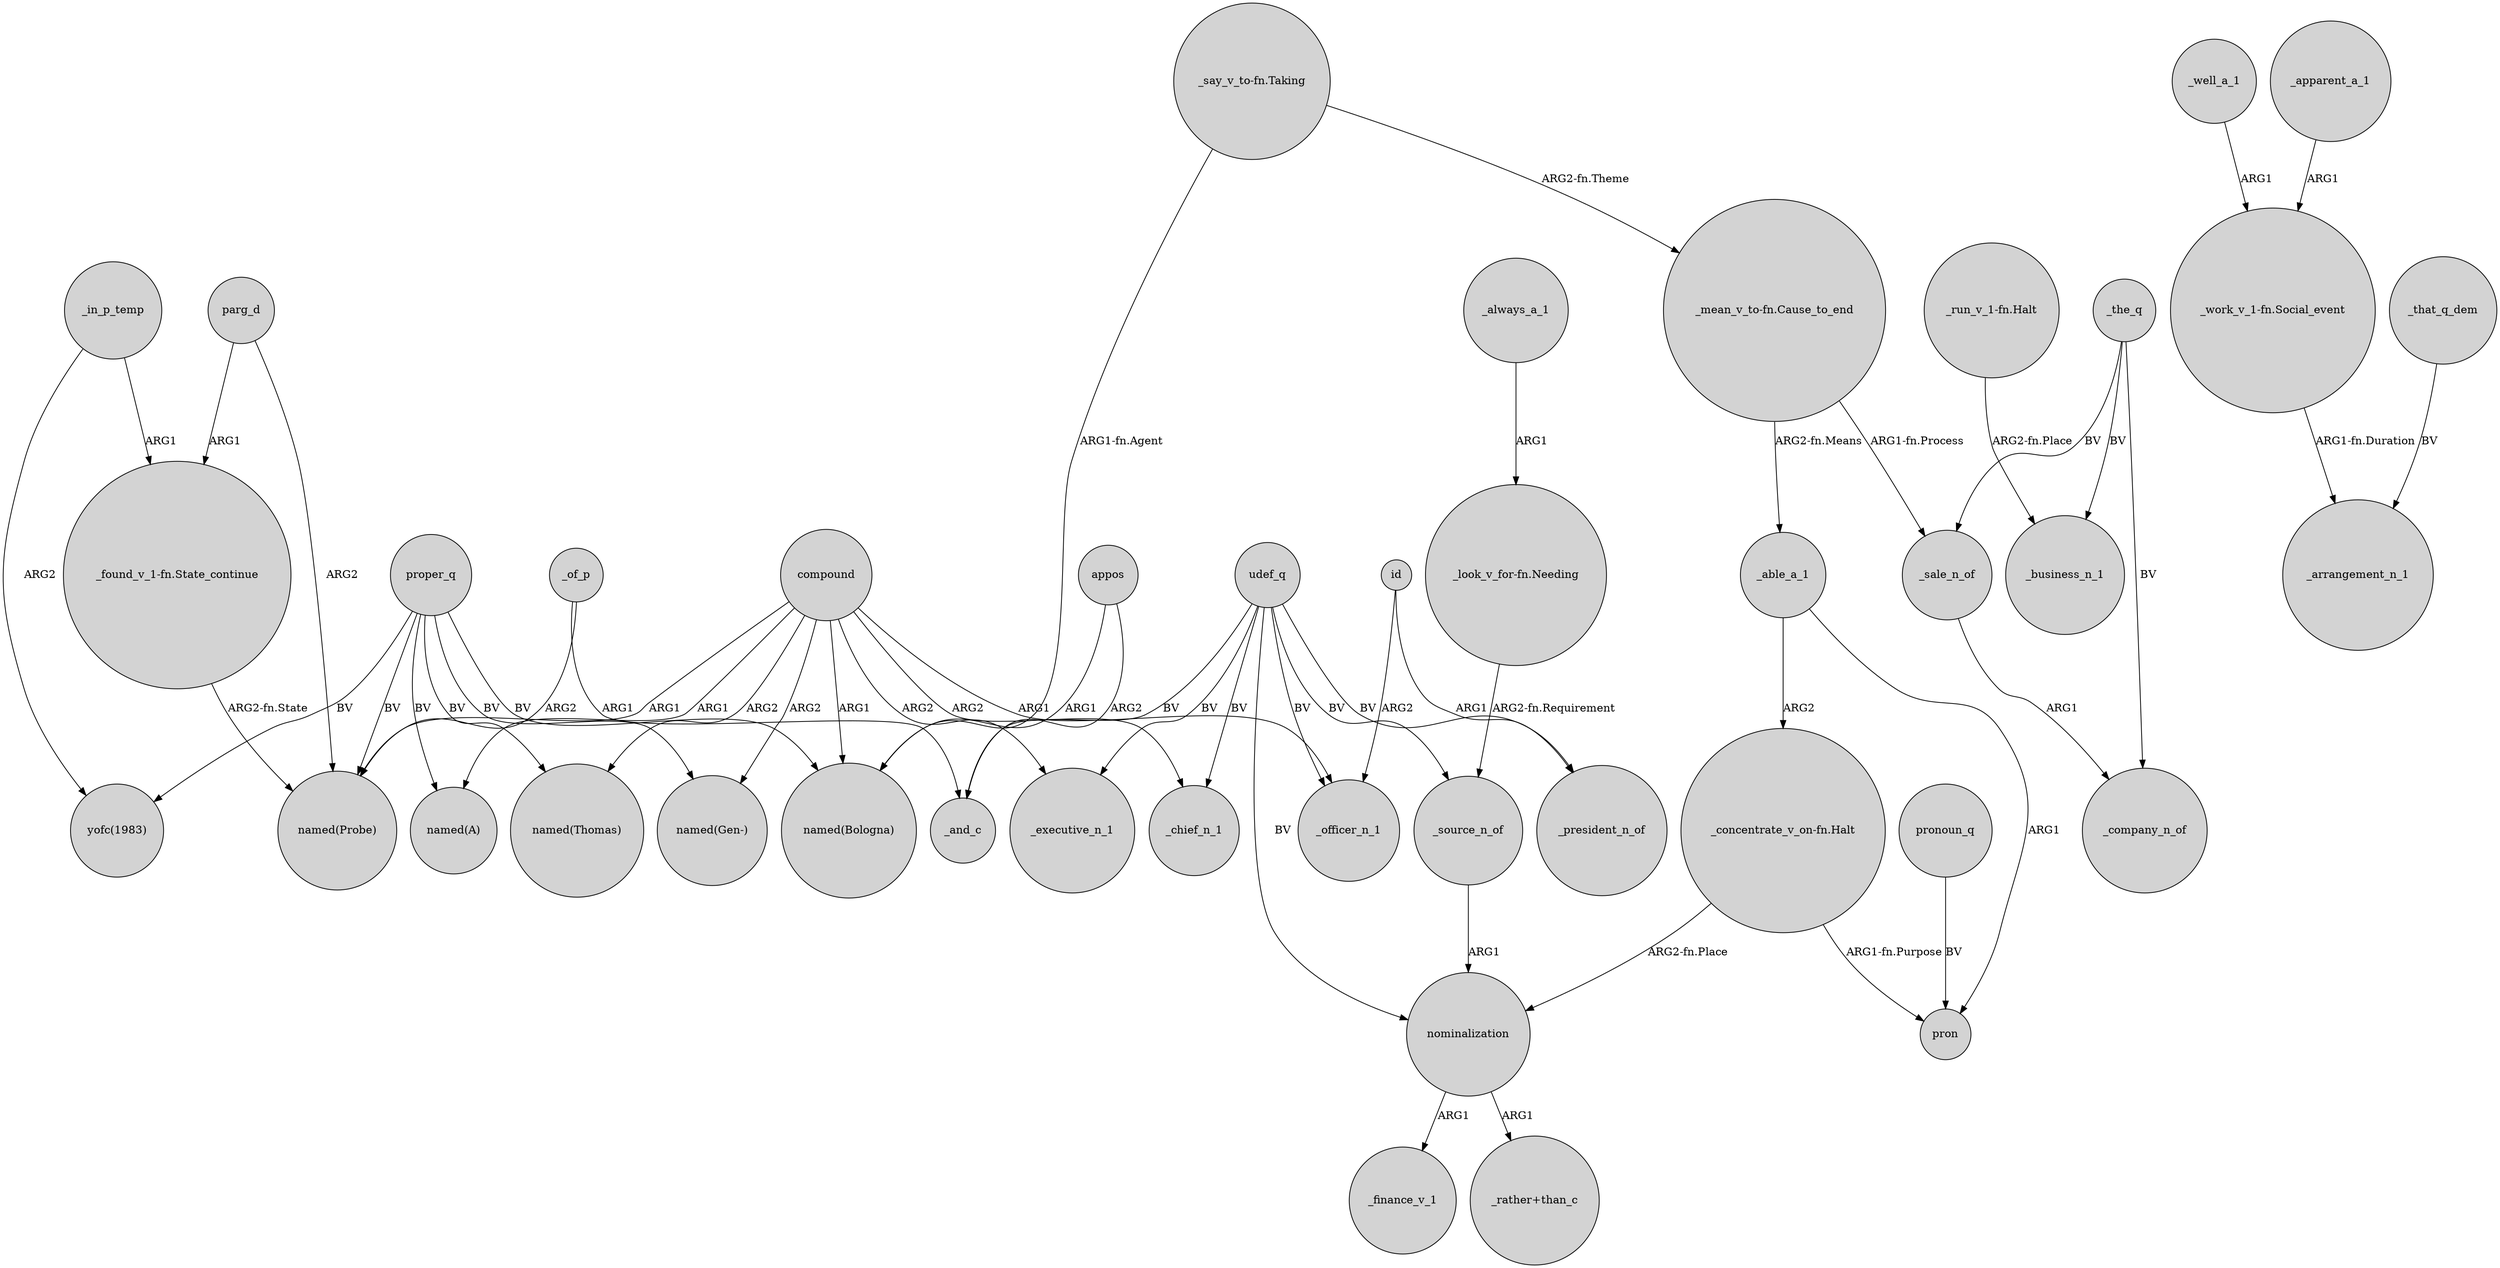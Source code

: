 digraph {
	node [shape=circle style=filled]
	parg_d -> "_found_v_1-fn.State_continue" [label=ARG1]
	parg_d -> "named(Probe)" [label=ARG2]
	compound -> _chief_n_1 [label=ARG2]
	appos -> _and_c [label=ARG2]
	"_mean_v_to-fn.Cause_to_end" -> _sale_n_of [label="ARG1-fn.Process"]
	_able_a_1 -> pron [label=ARG1]
	nominalization -> _finance_v_1 [label=ARG1]
	"_concentrate_v_on-fn.Halt" -> nominalization [label="ARG2-fn.Place"]
	_well_a_1 -> "_work_v_1-fn.Social_event" [label=ARG1]
	"_concentrate_v_on-fn.Halt" -> pron [label="ARG1-fn.Purpose"]
	compound -> "named(Probe)" [label=ARG1]
	_in_p_temp -> "_found_v_1-fn.State_continue" [label=ARG1]
	nominalization -> "_rather+than_c" [label=ARG1]
	proper_q -> "named(Thomas)" [label=BV]
	udef_q -> _chief_n_1 [label=BV]
	udef_q -> _source_n_of [label=BV]
	udef_q -> nominalization [label=BV]
	_apparent_a_1 -> "_work_v_1-fn.Social_event" [label=ARG1]
	_the_q -> _business_n_1 [label=BV]
	_of_p -> "named(Probe)" [label=ARG2]
	_always_a_1 -> "_look_v_for-fn.Needing" [label=ARG1]
	udef_q -> _and_c [label=BV]
	proper_q -> "named(Bologna)" [label=BV]
	appos -> "named(Bologna)" [label=ARG1]
	_of_p -> _and_c [label=ARG1]
	_in_p_temp -> "yofc(1983)" [label=ARG2]
	pronoun_q -> pron [label=BV]
	compound -> "named(Gen-)" [label=ARG2]
	compound -> "named(Bologna)" [label=ARG1]
	udef_q -> _executive_n_1 [label=BV]
	proper_q -> "named(Probe)" [label=BV]
	id -> _president_n_of [label=ARG1]
	compound -> "named(A)" [label=ARG1]
	proper_q -> "named(A)" [label=BV]
	"_say_v_to-fn.Taking" -> "named(Bologna)" [label="ARG1-fn.Agent"]
	_source_n_of -> nominalization [label=ARG1]
	compound -> _officer_n_1 [label=ARG1]
	udef_q -> _officer_n_1 [label=BV]
	_sale_n_of -> _company_n_of [label=ARG1]
	"_mean_v_to-fn.Cause_to_end" -> _able_a_1 [label="ARG2-fn.Means"]
	"_look_v_for-fn.Needing" -> _source_n_of [label="ARG2-fn.Requirement"]
	"_say_v_to-fn.Taking" -> "_mean_v_to-fn.Cause_to_end" [label="ARG2-fn.Theme"]
	"_work_v_1-fn.Social_event" -> _arrangement_n_1 [label="ARG1-fn.Duration"]
	compound -> "named(Thomas)" [label=ARG2]
	"_run_v_1-fn.Halt" -> _business_n_1 [label="ARG2-fn.Place"]
	proper_q -> "named(Gen-)" [label=BV]
	udef_q -> _president_n_of [label=BV]
	_that_q_dem -> _arrangement_n_1 [label=BV]
	id -> _officer_n_1 [label=ARG2]
	proper_q -> "yofc(1983)" [label=BV]
	_the_q -> _sale_n_of [label=BV]
	_the_q -> _company_n_of [label=BV]
	compound -> _executive_n_1 [label=ARG2]
	"_found_v_1-fn.State_continue" -> "named(Probe)" [label="ARG2-fn.State"]
	_able_a_1 -> "_concentrate_v_on-fn.Halt" [label=ARG2]
}
